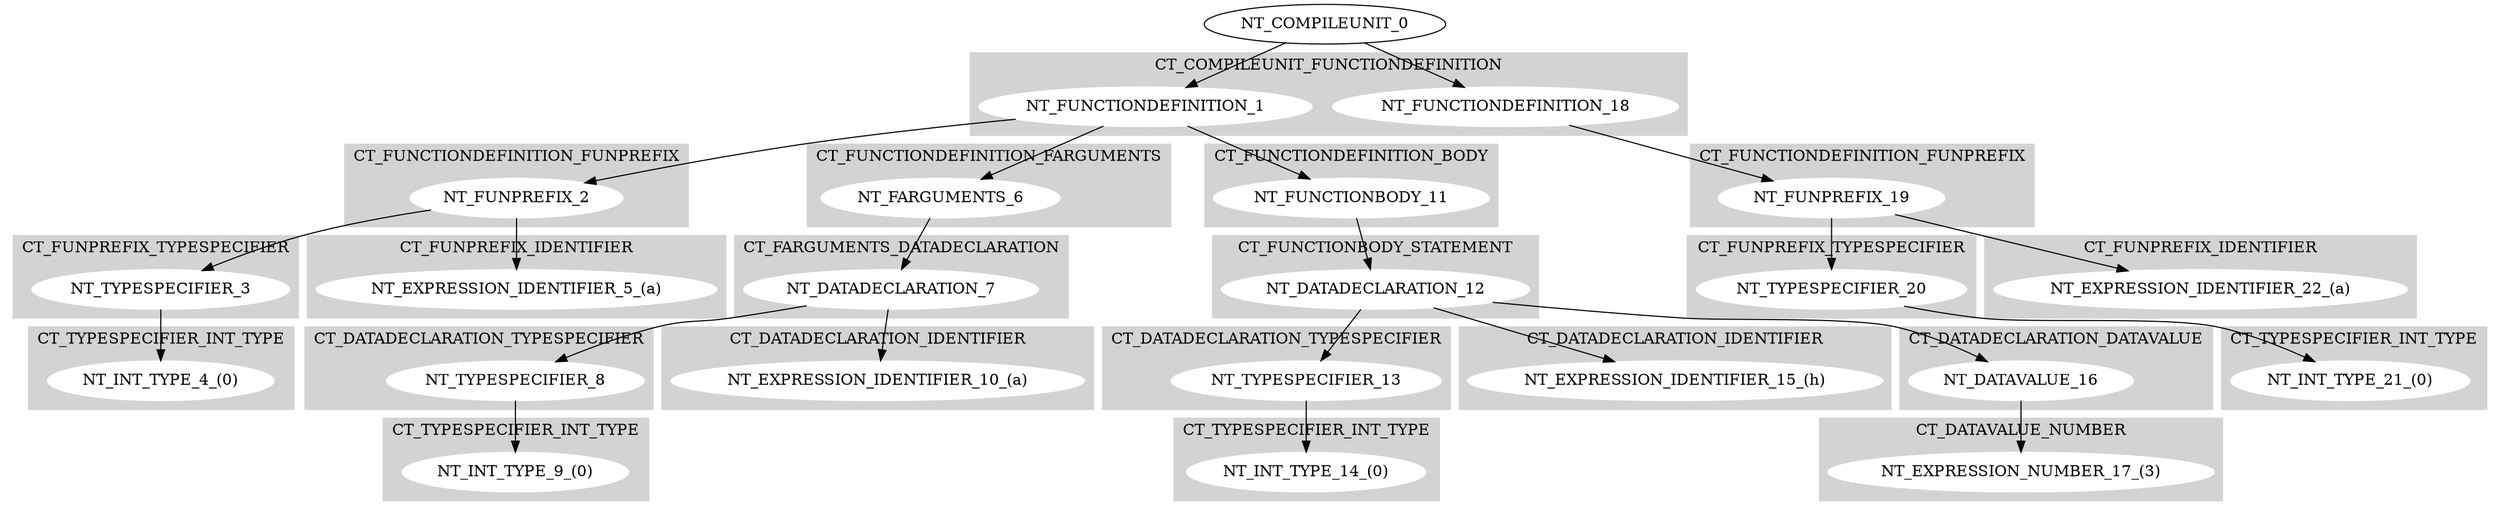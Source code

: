 digraph {
	subgraph cluster0{
		node [style=filled,color=white];
		style=filled;
		color=lightgrey;
		"NT_FUNCTIOΝDEFINITION_1";"NT_FUNCTIOΝDEFINITION_18";
		label=CT_COMPILEUNIT_FUNCTIONDEFINITION;
	}
	subgraph cluster1{
		node [style=filled,color=white];
		style=filled;
		color=lightgrey;
		"NT_FUNPREFIX_2";
		label=CT_FUNCTIONDEFINITION_FUNPREFIX;
	}
	subgraph cluster2{
		node [style=filled,color=white];
		style=filled;
		color=lightgrey;
		"NT_FARGUMENTS_6";
		label=CT_FUNCTIONDEFINITION_FARGUMENTS;
	}
	subgraph cluster3{
		node [style=filled,color=white];
		style=filled;
		color=lightgrey;
		"NT_FUNCTIONBODY_11";
		label=CT_FUNCTIONDEFINITION_BODY;
	}
	subgraph cluster4{
		node [style=filled,color=white];
		style=filled;
		color=lightgrey;
		"NT_TYPESPECIFIER_3";
		label=CT_FUNPREFIX_TYPESPECIFIER;
	}
	subgraph cluster5{
		node [style=filled,color=white];
		style=filled;
		color=lightgrey;
		"NT_EXPRESSION_IDENTIFIER_5_(a)";
		label=CT_FUNPREFIX_IDENTIFIER;
	}
	subgraph cluster6{
		node [style=filled,color=white];
		style=filled;
		color=lightgrey;
		"NT_INT_TYPE_4_(0)";
		label=CT_TYPESPECIFIER_INT_TYPE;
	}
"NT_TYPESPECIFIER_3"->"NT_INT_TYPE_4_(0)"
"NT_FUNPREFIX_2"->"NT_TYPESPECIFIER_3"
"NT_FUNPREFIX_2"->"NT_EXPRESSION_IDENTIFIER_5_(a)"
"NT_FUNCTIOΝDEFINITION_1"->"NT_FUNPREFIX_2"
	subgraph cluster7{
		node [style=filled,color=white];
		style=filled;
		color=lightgrey;
		"NT_DATADECLARATION_7";
		label=CT_FARGUMENTS_DATADECLARATION;
	}
	subgraph cluster8{
		node [style=filled,color=white];
		style=filled;
		color=lightgrey;
		"NT_TYPESPECIFIER_8";
		label=CT_DATADECLARATION_TYPESPECIFIER;
	}
	subgraph cluster9{
		node [style=filled,color=white];
		style=filled;
		color=lightgrey;
		"NT_EXPRESSION_IDENTIFIER_10_(a)";
		label=CT_DATADECLARATION_IDENTIFIER;
	}
	subgraph cluster10{
		node [style=filled,color=white];
		style=filled;
		color=lightgrey;
		"NT_INT_TYPE_9_(0)";
		label=CT_TYPESPECIFIER_INT_TYPE;
	}
"NT_TYPESPECIFIER_8"->"NT_INT_TYPE_9_(0)"
"NT_DATADECLARATION_7"->"NT_TYPESPECIFIER_8"
"NT_DATADECLARATION_7"->"NT_EXPRESSION_IDENTIFIER_10_(a)"
"NT_FARGUMENTS_6"->"NT_DATADECLARATION_7"
"NT_FUNCTIOΝDEFINITION_1"->"NT_FARGUMENTS_6"
	subgraph cluster11{
		node [style=filled,color=white];
		style=filled;
		color=lightgrey;
		"NT_DATADECLARATION_12";
		label=CT_FUNCTIONBODY_STATEMENT;
	}
	subgraph cluster12{
		node [style=filled,color=white];
		style=filled;
		color=lightgrey;
		"NT_TYPESPECIFIER_13";
		label=CT_DATADECLARATION_TYPESPECIFIER;
	}
	subgraph cluster13{
		node [style=filled,color=white];
		style=filled;
		color=lightgrey;
		"NT_EXPRESSION_IDENTIFIER_15_(h)";
		label=CT_DATADECLARATION_IDENTIFIER;
	}
	subgraph cluster14{
		node [style=filled,color=white];
		style=filled;
		color=lightgrey;
		"NT_DATAVALUE_16";
		label=CT_DATADECLARATION_DATAVALUE;
	}
	subgraph cluster15{
		node [style=filled,color=white];
		style=filled;
		color=lightgrey;
		"NT_INT_TYPE_14_(0)";
		label=CT_TYPESPECIFIER_INT_TYPE;
	}
"NT_TYPESPECIFIER_13"->"NT_INT_TYPE_14_(0)"
"NT_DATADECLARATION_12"->"NT_TYPESPECIFIER_13"
"NT_DATADECLARATION_12"->"NT_EXPRESSION_IDENTIFIER_15_(h)"
	subgraph cluster16{
		node [style=filled,color=white];
		style=filled;
		color=lightgrey;
		"NT_EXPRESSION_NUMBER_17_(3)";
		label=CT_DATAVALUE_NUMBER;
	}
"NT_DATAVALUE_16"->"NT_EXPRESSION_NUMBER_17_(3)"
"NT_DATADECLARATION_12"->"NT_DATAVALUE_16"
"NT_FUNCTIONBODY_11"->"NT_DATADECLARATION_12"
"NT_FUNCTIOΝDEFINITION_1"->"NT_FUNCTIONBODY_11"
"NT_COMPILEUNIT_0"->"NT_FUNCTIOΝDEFINITION_1"
	subgraph cluster17{
		node [style=filled,color=white];
		style=filled;
		color=lightgrey;
		"NT_FUNPREFIX_19";
		label=CT_FUNCTIONDEFINITION_FUNPREFIX;
	}
	subgraph cluster18{
		node [style=filled,color=white];
		style=filled;
		color=lightgrey;
		"NT_TYPESPECIFIER_20";
		label=CT_FUNPREFIX_TYPESPECIFIER;
	}
	subgraph cluster19{
		node [style=filled,color=white];
		style=filled;
		color=lightgrey;
		"NT_EXPRESSION_IDENTIFIER_22_(a)";
		label=CT_FUNPREFIX_IDENTIFIER;
	}
	subgraph cluster20{
		node [style=filled,color=white];
		style=filled;
		color=lightgrey;
		"NT_INT_TYPE_21_(0)";
		label=CT_TYPESPECIFIER_INT_TYPE;
	}
"NT_TYPESPECIFIER_20"->"NT_INT_TYPE_21_(0)"
"NT_FUNPREFIX_19"->"NT_TYPESPECIFIER_20"
"NT_FUNPREFIX_19"->"NT_EXPRESSION_IDENTIFIER_22_(a)"
"NT_FUNCTIOΝDEFINITION_18"->"NT_FUNPREFIX_19"
"NT_COMPILEUNIT_0"->"NT_FUNCTIOΝDEFINITION_18"
}
